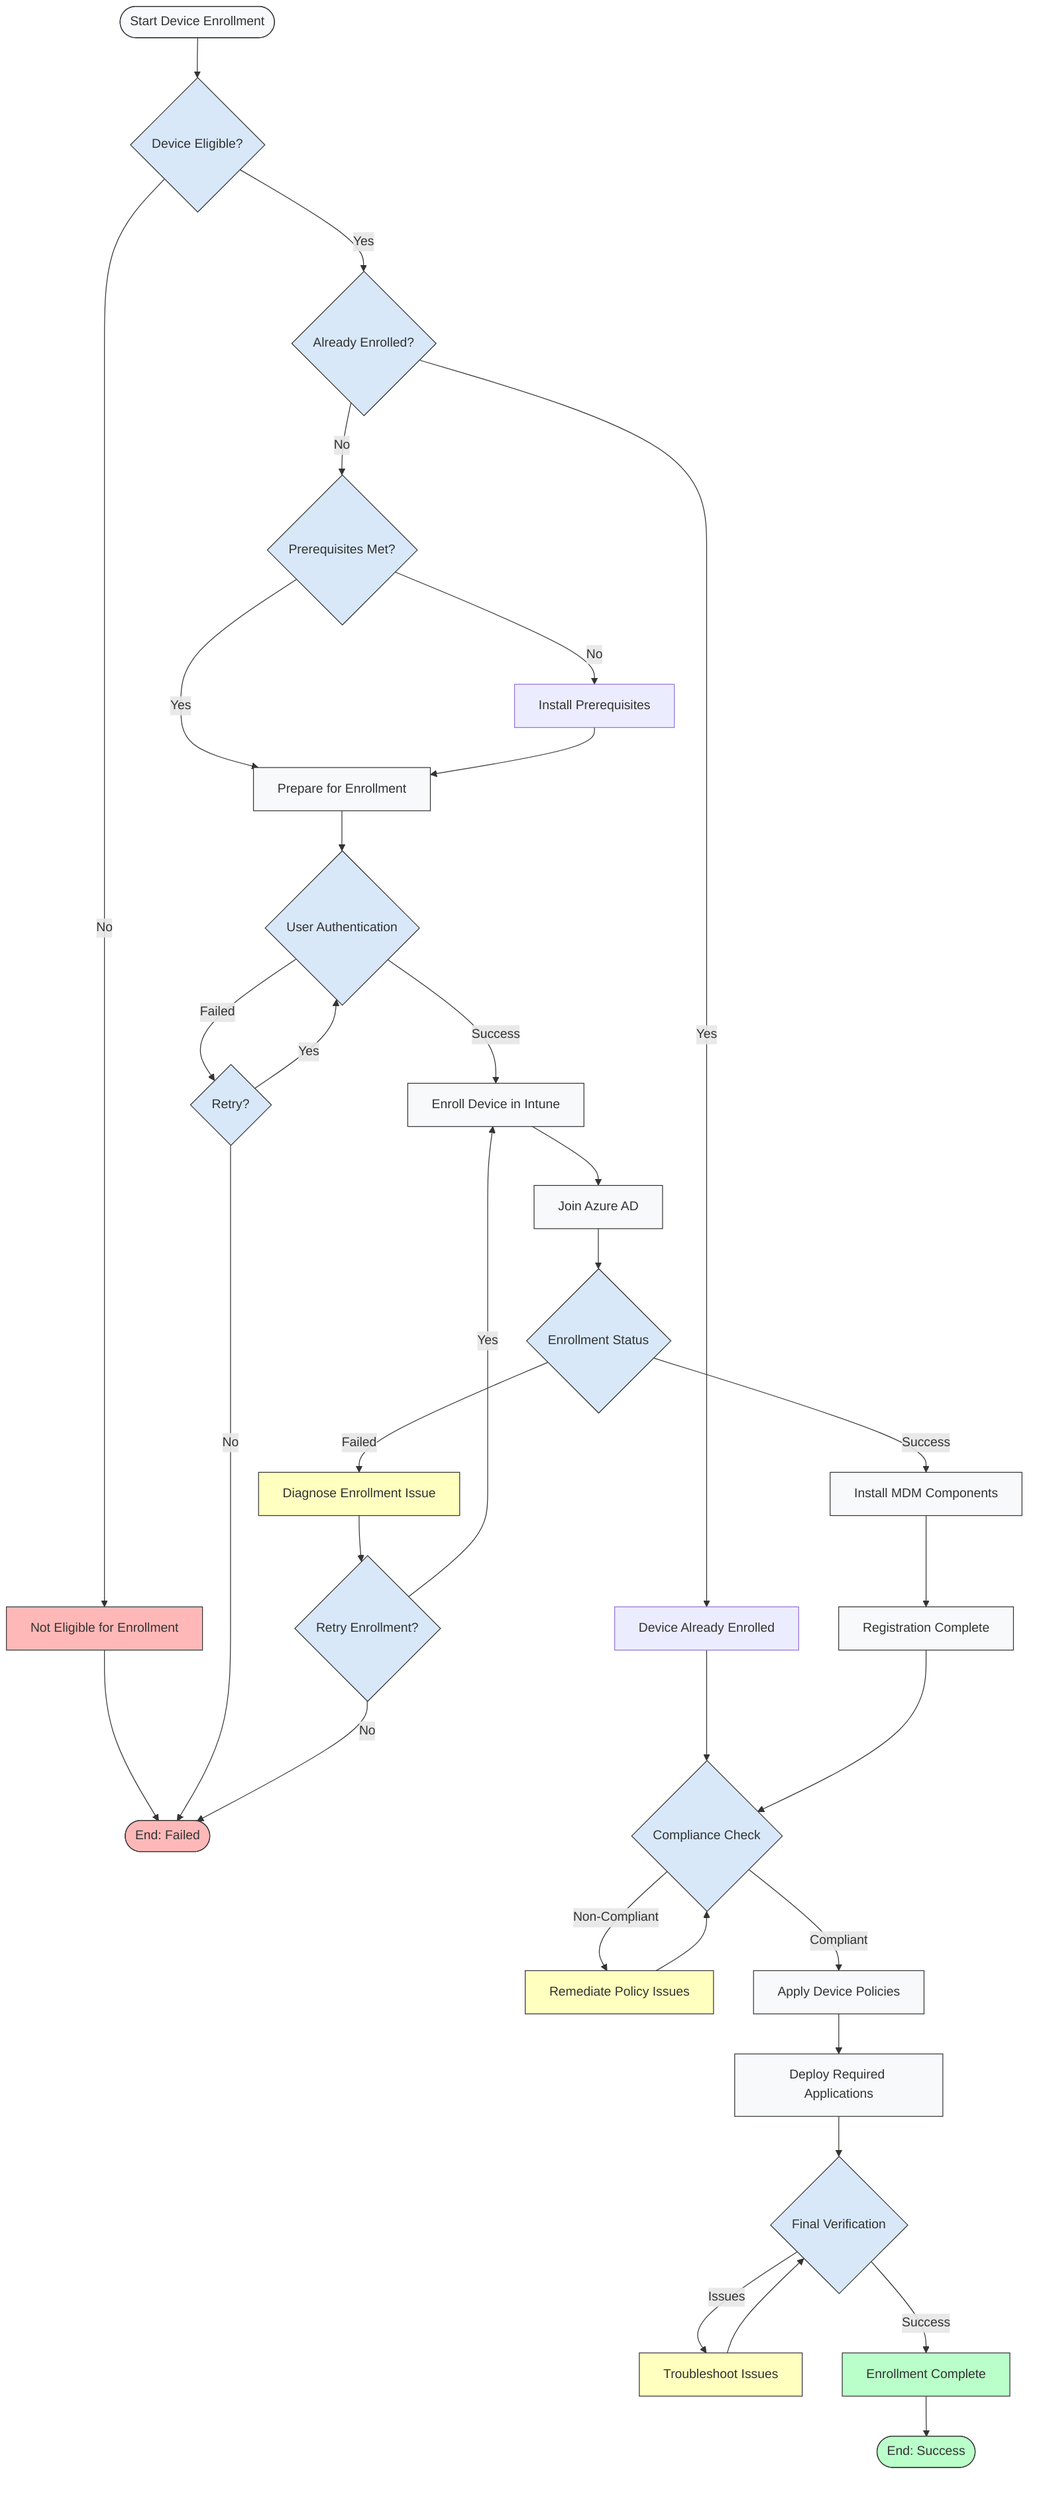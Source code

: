 flowchart TB
    Start([Start Device Enrollment]) --> CheckEligible{Device Eligible?}
    
    CheckEligible -->|Yes| CheckExisting{Already Enrolled?}
    CheckEligible -->|No| NotEligible[Not Eligible for Enrollment]
    NotEligible --> EndFail([End: Failed])
    
    CheckExisting -->|No| PreReqs{Prerequisites Met?}
    CheckExisting -->|Yes| AlreadyEnrolled[Device Already Enrolled]
    AlreadyEnrolled --> CheckCompliance
    
    PreReqs -->|No| InstallPreReqs[Install Prerequisites]
    PreReqs -->|Yes| PrepareEnrollment[Prepare for Enrollment]
    
    InstallPreReqs --> PrepareEnrollment
    
    PrepareEnrollment --> AuthUser{User Authentication}
    
    AuthUser -->|Failed| RetryAuth{Retry?}
    RetryAuth -->|Yes| AuthUser
    RetryAuth -->|No| EndFail
    
    AuthUser -->|Success| EnrollDevice[Enroll Device in Intune]
    
    EnrollDevice --> JoinAAD[Join Azure AD]
    
    JoinAAD --> CheckStatus{Enrollment Status}
    
    CheckStatus -->|Failed| DiagnoseIssue[Diagnose Enrollment Issue]
    DiagnoseIssue --> RetryEnroll{Retry Enrollment?}
    RetryEnroll -->|Yes| EnrollDevice
    RetryEnroll -->|No| EndFail
    
    CheckStatus -->|Success| InstallMDM[Install MDM Components]
    
    InstallMDM --> RegisterComplete[Registration Complete]
    
    RegisterComplete --> CheckCompliance{Compliance Check}
    
    CheckCompliance -->|Non-Compliant| RemediatePolicy[Remediate Policy Issues]
    RemediatePolicy --> CheckCompliance
    
    CheckCompliance -->|Compliant| ApplyPolicies[Apply Device Policies]
    
    ApplyPolicies --> DeployApps[Deploy Required Applications]
    
    DeployApps --> FinalCheck{Final Verification}
    
    FinalCheck -->|Issues| TroubleshootEnrollment[Troubleshoot Issues]
    TroubleshootEnrollment --> FinalCheck
    
    FinalCheck -->|Success| EnrollmentComplete[Enrollment Complete]
    
    EnrollmentComplete --> EndSuccess([End: Success])
    
    classDef success fill:#baffc9,stroke:#333,stroke-width:1px;
    classDef warning fill:#ffffbf,stroke:#333,stroke-width:1px;
    classDef danger fill:#ffb8b8,stroke:#333,stroke-width:1px;
    classDef process fill:#f8f9fa,stroke:#333,stroke-width:1px;
    classDef decision fill:#d8e8f9,stroke:#333,stroke-width:1px;
    
    class EnrollmentComplete,EndSuccess success;
    class NotEligible,EndFail danger;
    class DiagnoseIssue,RemediatePolicy,TroubleshootEnrollment warning;
    class Start,PrepareEnrollment,EnrollDevice,JoinAAD,InstallMDM,RegisterComplete,ApplyPolicies,DeployApps process;
    class CheckEligible,CheckExisting,PreReqs,AuthUser,CheckStatus,CheckCompliance,FinalCheck,RetryAuth,RetryEnroll decision;